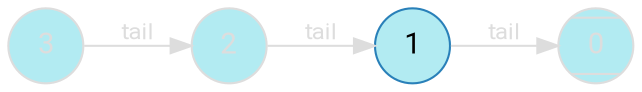 digraph {
    bgcolor=transparent
    splines=false
    rankdir=LR

    // Default theme: disabled
    node[shape="circle" style="rounded,filled" color="#dddddd" fillcolor="#b2ebf2" fontcolor="#dddddd" fontname="Segoe UI,Roboto,Helvetica,Arial,sans-serif"]
    edge [color="#dddddd" fontcolor="#dddddd" fontname="Segoe UI,Roboto,Helvetica,Arial,sans-serif" fontsize=11]

    s3[label=3]
    s2[label=2]
    s1[label=1 color="#2980B9" fillcolor="#b2ebf2" fontcolor="#000000"]
    nil[label=0 shape=Mcircle]

    s3 -> s2[label=tail]
    s2 -> s1[label=tail]
    s1 -> nil[label=tail]
}
